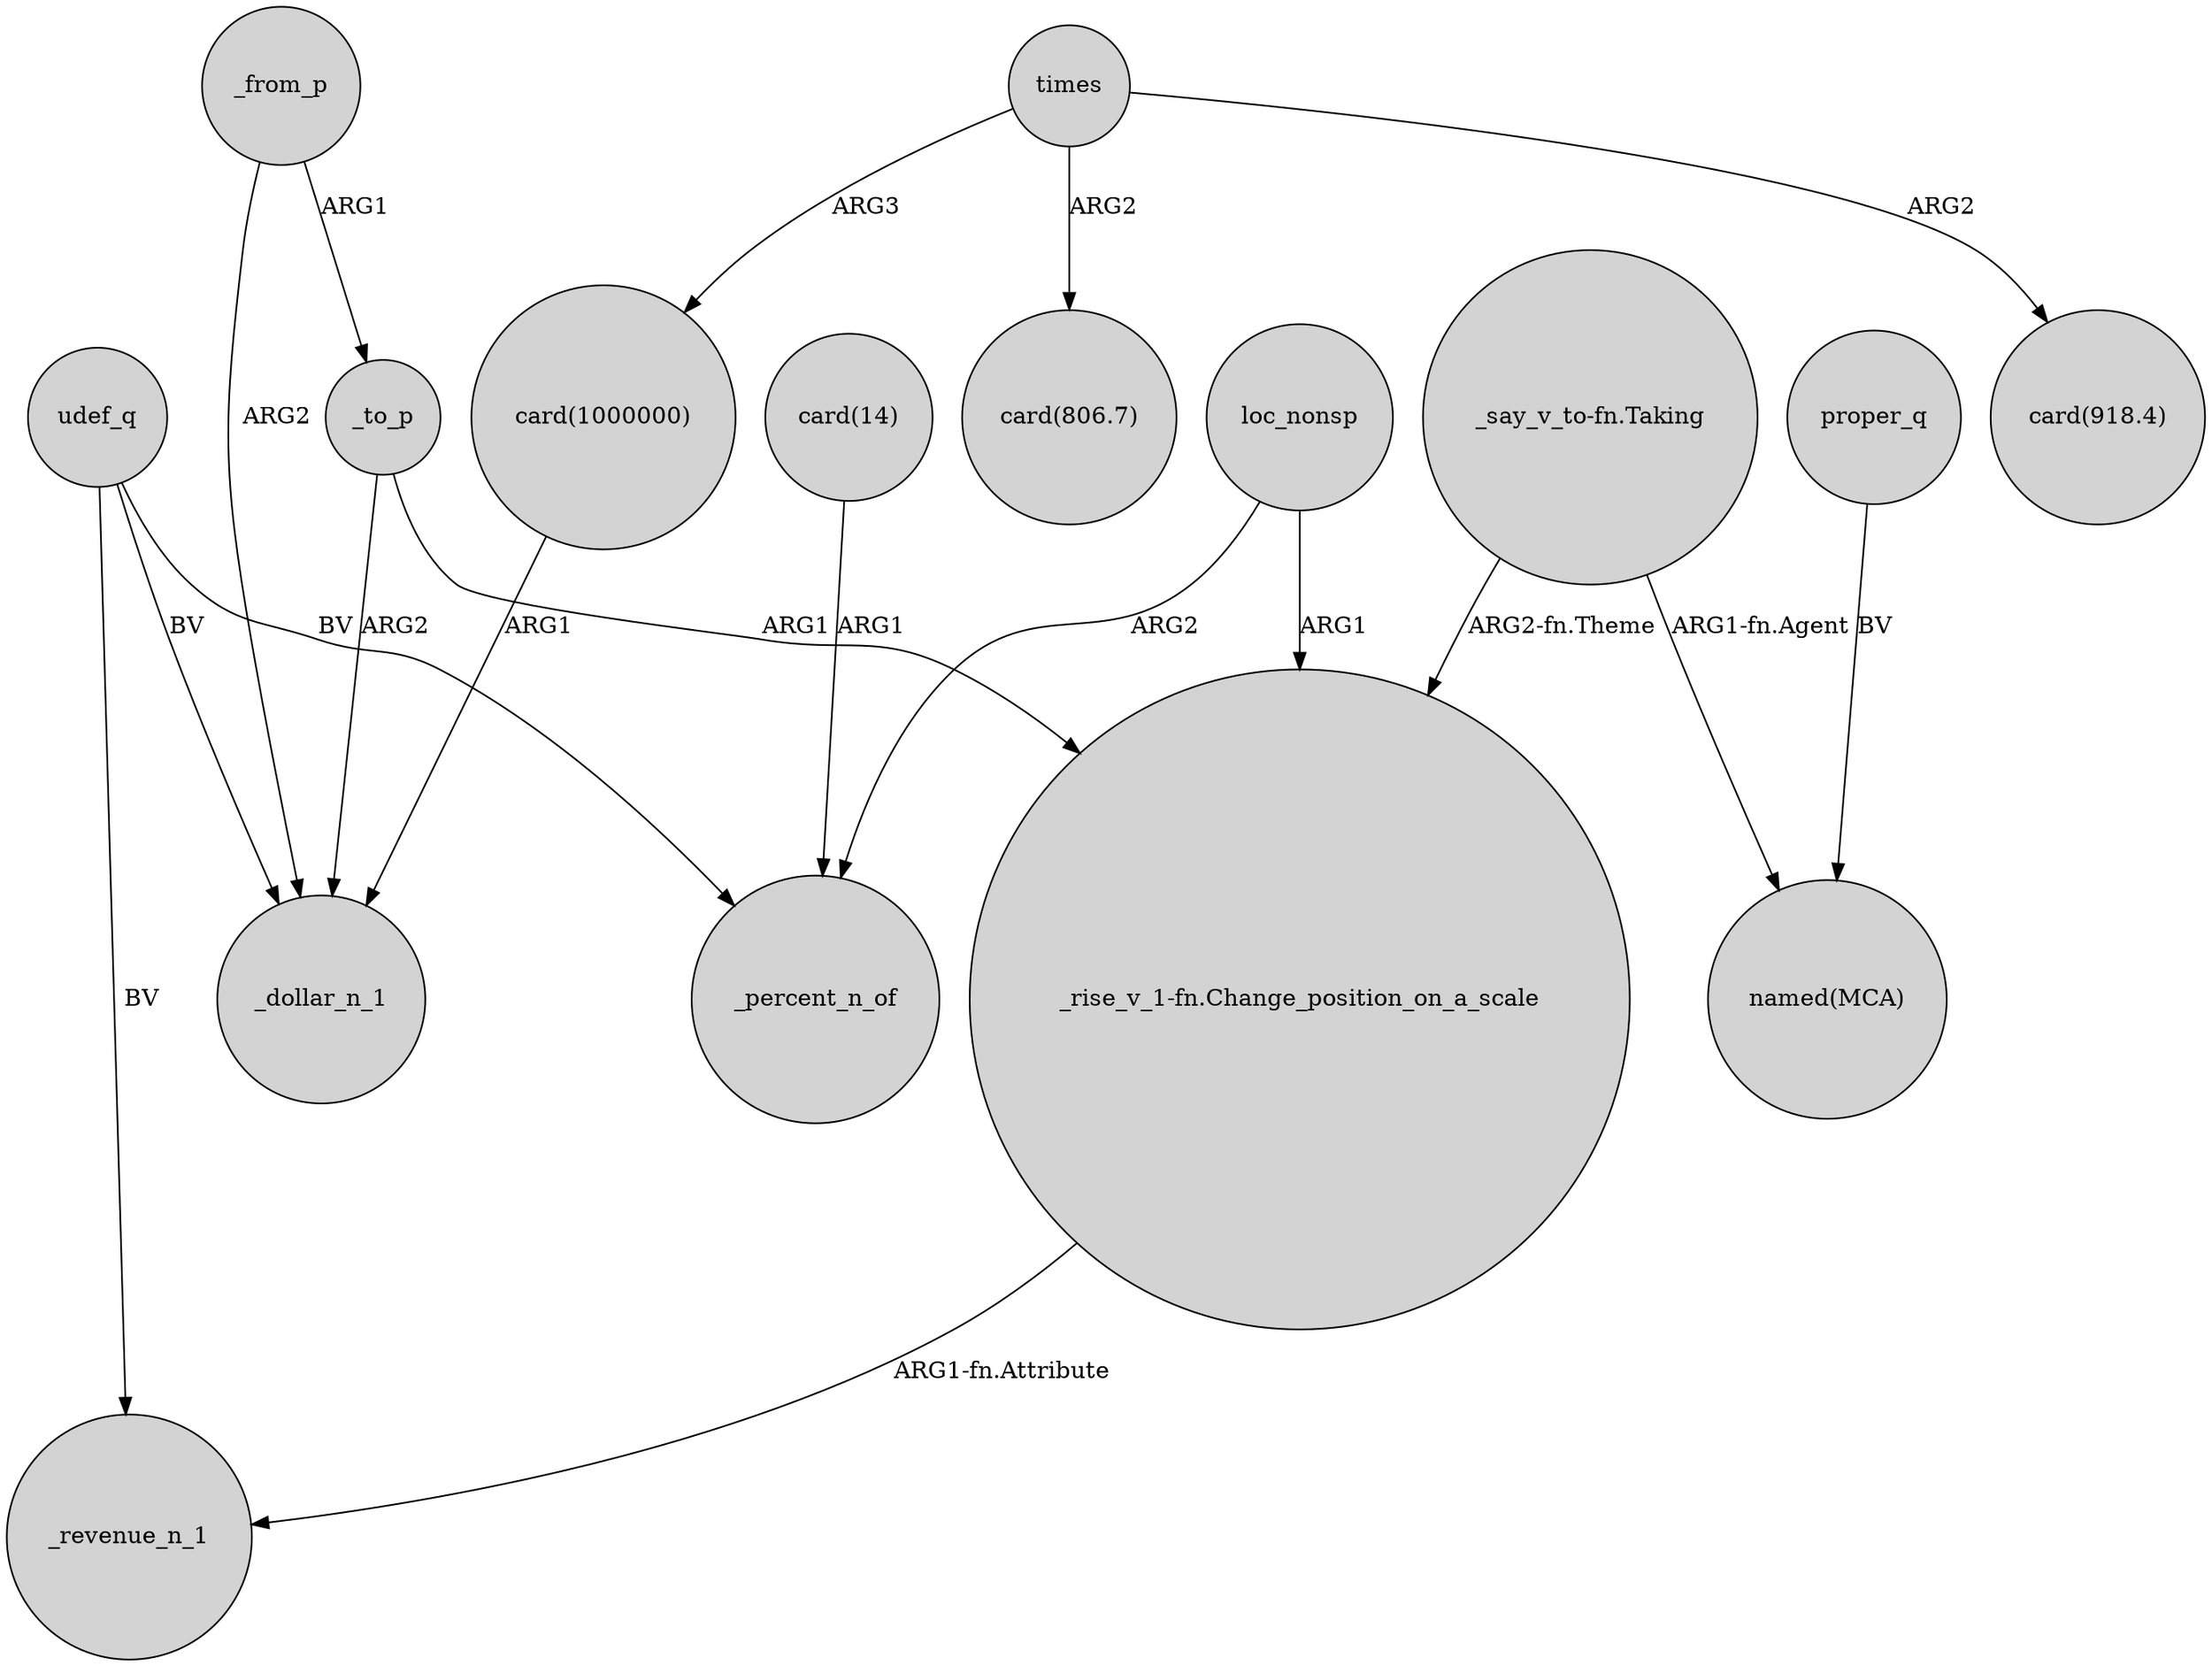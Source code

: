 digraph {
	node [shape=circle style=filled]
	times -> "card(1000000)" [label=ARG3]
	"_say_v_to-fn.Taking" -> "_rise_v_1-fn.Change_position_on_a_scale" [label="ARG2-fn.Theme"]
	"card(14)" -> _percent_n_of [label=ARG1]
	udef_q -> _percent_n_of [label=BV]
	times -> "card(918.4)" [label=ARG2]
	_to_p -> "_rise_v_1-fn.Change_position_on_a_scale" [label=ARG1]
	"_rise_v_1-fn.Change_position_on_a_scale" -> _revenue_n_1 [label="ARG1-fn.Attribute"]
	_to_p -> _dollar_n_1 [label=ARG2]
	proper_q -> "named(MCA)" [label=BV]
	udef_q -> _dollar_n_1 [label=BV]
	"card(1000000)" -> _dollar_n_1 [label=ARG1]
	udef_q -> _revenue_n_1 [label=BV]
	"_say_v_to-fn.Taking" -> "named(MCA)" [label="ARG1-fn.Agent"]
	_from_p -> _to_p [label=ARG1]
	_from_p -> _dollar_n_1 [label=ARG2]
	loc_nonsp -> "_rise_v_1-fn.Change_position_on_a_scale" [label=ARG1]
	loc_nonsp -> _percent_n_of [label=ARG2]
	times -> "card(806.7)" [label=ARG2]
}

